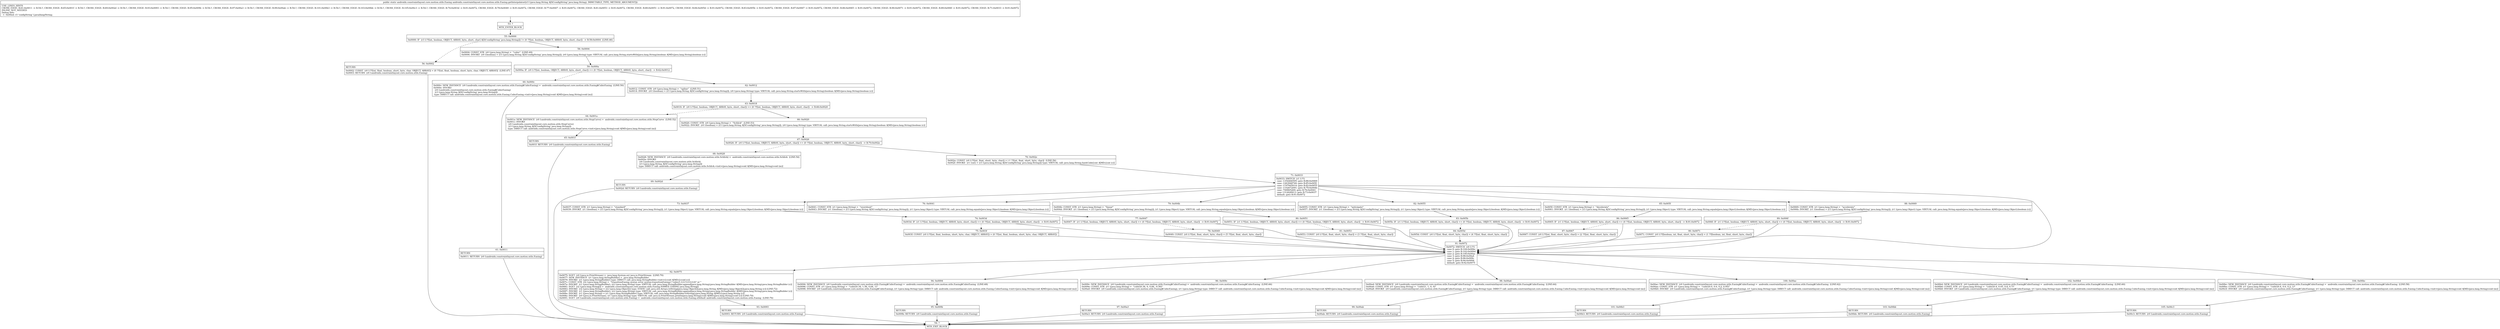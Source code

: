 digraph "CFG forandroidx.constraintlayout.core.motion.utils.Easing.getInterpolator(Ljava\/lang\/String;)Landroidx\/constraintlayout\/core\/motion\/utils\/Easing;" {
Node_53 [shape=record,label="{53\:\ ?|MTH_ENTER_BLOCK\l}"];
Node_55 [shape=record,label="{55\:\ 0x0000|0x0000: IF  (r3 I:??[int, boolean, OBJECT, ARRAY, byte, short, char] A[D('configString' java.lang.String)]) != (0 ??[int, boolean, OBJECT, ARRAY, byte, short, char])  \-\> B:58:0x0004  (LINE:46)\l}"];
Node_56 [shape=record,label="{56\:\ 0x0002|RETURN\l|0x0002: CONST  (r0 I:??[int, float, boolean, short, byte, char, OBJECT, ARRAY]) = (0 ??[int, float, boolean, short, byte, char, OBJECT, ARRAY])  (LINE:47)\l0x0003: RETURN  (r0 I:androidx.constraintlayout.core.motion.utils.Easing) \l}"];
Node_54 [shape=record,label="{54\:\ ?|MTH_EXIT_BLOCK\l}"];
Node_58 [shape=record,label="{58\:\ 0x0004|0x0004: CONST_STR  (r0 I:java.lang.String) =  \"cubic\"  (LINE:49)\l0x0006: INVOKE  (r0 I:boolean) = (r3 I:java.lang.String A[D('configString' java.lang.String)]), (r0 I:java.lang.String) type: VIRTUAL call: java.lang.String.startsWith(java.lang.String):boolean A[MD:(java.lang.String):boolean (c)]\l}"];
Node_59 [shape=record,label="{59\:\ 0x000a|0x000a: IF  (r0 I:??[int, boolean, OBJECT, ARRAY, byte, short, char]) == (0 ??[int, boolean, OBJECT, ARRAY, byte, short, char])  \-\> B:62:0x0012 \l}"];
Node_60 [shape=record,label="{60\:\ 0x000c|0x000c: NEW_INSTANCE  (r0 I:androidx.constraintlayout.core.motion.utils.Easing$CubicEasing) =  androidx.constraintlayout.core.motion.utils.Easing$CubicEasing  (LINE:50)\l0x000e: INVOKE  \l  (r0 I:androidx.constraintlayout.core.motion.utils.Easing$CubicEasing)\l  (r3 I:java.lang.String A[D('configString' java.lang.String)])\l type: DIRECT call: androidx.constraintlayout.core.motion.utils.Easing.CubicEasing.\<init\>(java.lang.String):void A[MD:(java.lang.String):void (m)]\l}"];
Node_61 [shape=record,label="{61\:\ 0x0011|RETURN\l|0x0011: RETURN  (r0 I:androidx.constraintlayout.core.motion.utils.Easing) \l}"];
Node_62 [shape=record,label="{62\:\ 0x0012|0x0012: CONST_STR  (r0 I:java.lang.String) =  \"spline\"  (LINE:51)\l0x0014: INVOKE  (r0 I:boolean) = (r3 I:java.lang.String A[D('configString' java.lang.String)]), (r0 I:java.lang.String) type: VIRTUAL call: java.lang.String.startsWith(java.lang.String):boolean A[MD:(java.lang.String):boolean (c)]\l}"];
Node_63 [shape=record,label="{63\:\ 0x0018|0x0018: IF  (r0 I:??[int, boolean, OBJECT, ARRAY, byte, short, char]) == (0 ??[int, boolean, OBJECT, ARRAY, byte, short, char])  \-\> B:66:0x0020 \l}"];
Node_64 [shape=record,label="{64\:\ 0x001a|0x001a: NEW_INSTANCE  (r0 I:androidx.constraintlayout.core.motion.utils.StepCurve) =  androidx.constraintlayout.core.motion.utils.StepCurve  (LINE:52)\l0x001c: INVOKE  \l  (r0 I:androidx.constraintlayout.core.motion.utils.StepCurve)\l  (r3 I:java.lang.String A[D('configString' java.lang.String)])\l type: DIRECT call: androidx.constraintlayout.core.motion.utils.StepCurve.\<init\>(java.lang.String):void A[MD:(java.lang.String):void (m)]\l}"];
Node_65 [shape=record,label="{65\:\ 0x001f|RETURN\l|0x001f: RETURN  (r0 I:androidx.constraintlayout.core.motion.utils.Easing) \l}"];
Node_66 [shape=record,label="{66\:\ 0x0020|0x0020: CONST_STR  (r0 I:java.lang.String) =  \"Schlick\"  (LINE:53)\l0x0022: INVOKE  (r0 I:boolean) = (r3 I:java.lang.String A[D('configString' java.lang.String)]), (r0 I:java.lang.String) type: VIRTUAL call: java.lang.String.startsWith(java.lang.String):boolean A[MD:(java.lang.String):boolean (c)]\l}"];
Node_67 [shape=record,label="{67\:\ 0x0026|0x0026: IF  (r0 I:??[int, boolean, OBJECT, ARRAY, byte, short, char]) == (0 ??[int, boolean, OBJECT, ARRAY, byte, short, char])  \-\> B:70:0x002e \l}"];
Node_68 [shape=record,label="{68\:\ 0x0028|0x0028: NEW_INSTANCE  (r0 I:androidx.constraintlayout.core.motion.utils.Schlick) =  androidx.constraintlayout.core.motion.utils.Schlick  (LINE:54)\l0x002a: INVOKE  \l  (r0 I:androidx.constraintlayout.core.motion.utils.Schlick)\l  (r3 I:java.lang.String A[D('configString' java.lang.String)])\l type: DIRECT call: androidx.constraintlayout.core.motion.utils.Schlick.\<init\>(java.lang.String):void A[MD:(java.lang.String):void (m)]\l}"];
Node_69 [shape=record,label="{69\:\ 0x002d|RETURN\l|0x002d: RETURN  (r0 I:androidx.constraintlayout.core.motion.utils.Easing) \l}"];
Node_70 [shape=record,label="{70\:\ 0x002e|0x002e: CONST  (r0 I:??[int, float, short, byte, char]) = (\-1 ??[int, float, short, byte, char])  (LINE:56)\l0x002f: INVOKE  (r1 I:int) = (r3 I:java.lang.String A[D('configString' java.lang.String)]) type: VIRTUAL call: java.lang.String.hashCode():int A[MD:():int (c)]\l}"];
Node_71 [shape=record,label="{71\:\ 0x0033|0x0033: SWITCH  (r1 I:??)\l case \-1354466595: goto B:88:0x0069\l case \-1263948740: goto B:85:0x005f\l case \-1197605014: goto B:82:0x0055\l case \-1102672091: goto B:79:0x004b\l case \-749065269: goto B:76:0x0041\l case 1312628413: goto B:73:0x0037\l default: goto B:91:0x0072 \l}"];
Node_73 [shape=record,label="{73\:\ 0x0037|0x0037: CONST_STR  (r1 I:java.lang.String) =  \"standard\" \l0x0039: INVOKE  (r1 I:boolean) = (r3 I:java.lang.String A[D('configString' java.lang.String)]), (r1 I:java.lang.Object) type: VIRTUAL call: java.lang.String.equals(java.lang.Object):boolean A[MD:(java.lang.Object):boolean (c)]\l}"];
Node_74 [shape=record,label="{74\:\ 0x003d|0x003d: IF  (r1 I:??[int, boolean, OBJECT, ARRAY, byte, short, char]) == (0 ??[int, boolean, OBJECT, ARRAY, byte, short, char])  \-\> B:91:0x0072 \l}"];
Node_75 [shape=record,label="{75\:\ 0x003f|0x003f: CONST  (r0 I:??[int, float, boolean, short, byte, char, OBJECT, ARRAY]) = (0 ??[int, float, boolean, short, byte, char, OBJECT, ARRAY]) \l}"];
Node_76 [shape=record,label="{76\:\ 0x0041|0x0041: CONST_STR  (r1 I:java.lang.String) =  \"overshoot\" \l0x0043: INVOKE  (r1 I:boolean) = (r3 I:java.lang.String A[D('configString' java.lang.String)]), (r1 I:java.lang.Object) type: VIRTUAL call: java.lang.String.equals(java.lang.Object):boolean A[MD:(java.lang.Object):boolean (c)]\l}"];
Node_77 [shape=record,label="{77\:\ 0x0047|0x0047: IF  (r1 I:??[int, boolean, OBJECT, ARRAY, byte, short, char]) == (0 ??[int, boolean, OBJECT, ARRAY, byte, short, char])  \-\> B:91:0x0072 \l}"];
Node_78 [shape=record,label="{78\:\ 0x0049|0x0049: CONST  (r0 I:??[int, float, short, byte, char]) = (5 ??[int, float, short, byte, char]) \l}"];
Node_79 [shape=record,label="{79\:\ 0x004b|0x004b: CONST_STR  (r1 I:java.lang.String) =  \"linear\" \l0x004d: INVOKE  (r1 I:boolean) = (r3 I:java.lang.String A[D('configString' java.lang.String)]), (r1 I:java.lang.Object) type: VIRTUAL call: java.lang.String.equals(java.lang.Object):boolean A[MD:(java.lang.Object):boolean (c)]\l}"];
Node_80 [shape=record,label="{80\:\ 0x0051|0x0051: IF  (r1 I:??[int, boolean, OBJECT, ARRAY, byte, short, char]) == (0 ??[int, boolean, OBJECT, ARRAY, byte, short, char])  \-\> B:91:0x0072 \l}"];
Node_81 [shape=record,label="{81\:\ 0x0053|0x0053: CONST  (r0 I:??[int, float, short, byte, char]) = (3 ??[int, float, short, byte, char]) \l}"];
Node_82 [shape=record,label="{82\:\ 0x0055|0x0055: CONST_STR  (r1 I:java.lang.String) =  \"anticipate\" \l0x0057: INVOKE  (r1 I:boolean) = (r3 I:java.lang.String A[D('configString' java.lang.String)]), (r1 I:java.lang.Object) type: VIRTUAL call: java.lang.String.equals(java.lang.Object):boolean A[MD:(java.lang.Object):boolean (c)]\l}"];
Node_83 [shape=record,label="{83\:\ 0x005b|0x005b: IF  (r1 I:??[int, boolean, OBJECT, ARRAY, byte, short, char]) == (0 ??[int, boolean, OBJECT, ARRAY, byte, short, char])  \-\> B:91:0x0072 \l}"];
Node_84 [shape=record,label="{84\:\ 0x005d|0x005d: CONST  (r0 I:??[int, float, short, byte, char]) = (4 ??[int, float, short, byte, char]) \l}"];
Node_85 [shape=record,label="{85\:\ 0x005f|0x005f: CONST_STR  (r1 I:java.lang.String) =  \"decelerate\" \l0x0061: INVOKE  (r1 I:boolean) = (r3 I:java.lang.String A[D('configString' java.lang.String)]), (r1 I:java.lang.Object) type: VIRTUAL call: java.lang.String.equals(java.lang.Object):boolean A[MD:(java.lang.Object):boolean (c)]\l}"];
Node_86 [shape=record,label="{86\:\ 0x0065|0x0065: IF  (r1 I:??[int, boolean, OBJECT, ARRAY, byte, short, char]) == (0 ??[int, boolean, OBJECT, ARRAY, byte, short, char])  \-\> B:91:0x0072 \l}"];
Node_87 [shape=record,label="{87\:\ 0x0067|0x0067: CONST  (r0 I:??[int, float, short, byte, char]) = (2 ??[int, float, short, byte, char]) \l}"];
Node_88 [shape=record,label="{88\:\ 0x0069|0x0069: CONST_STR  (r1 I:java.lang.String) =  \"accelerate\" \l0x006b: INVOKE  (r1 I:boolean) = (r3 I:java.lang.String A[D('configString' java.lang.String)]), (r1 I:java.lang.Object) type: VIRTUAL call: java.lang.String.equals(java.lang.Object):boolean A[MD:(java.lang.Object):boolean (c)]\l}"];
Node_89 [shape=record,label="{89\:\ 0x006f|0x006f: IF  (r1 I:??[int, boolean, OBJECT, ARRAY, byte, short, char]) == (0 ??[int, boolean, OBJECT, ARRAY, byte, short, char])  \-\> B:91:0x0072 \l}"];
Node_90 [shape=record,label="{90\:\ 0x0071|0x0071: CONST  (r0 I:??[boolean, int, float, short, byte, char]) = (1 ??[boolean, int, float, short, byte, char]) \l}"];
Node_91 [shape=record,label="{91\:\ 0x0072|0x0072: SWITCH  (r0 I:??)\l case 0: goto B:104:0x00bc\l case 1: goto B:102:0x00b4\l case 2: goto B:100:0x00ac\l case 3: goto B:98:0x00a4\l case 4: goto B:96:0x009c\l case 5: goto B:94:0x0094\l default: goto B:92:0x0075 \l}"];
Node_92 [shape=record,label="{92\:\ 0x0075|0x0075: SGET  (r0 I:java.io.PrintStream) =  java.lang.System.err java.io.PrintStream  (LINE:70)\l0x0077: NEW_INSTANCE  (r1 I:java.lang.StringBuilder) =  java.lang.StringBuilder \l0x0079: INVOKE  (r1 I:java.lang.StringBuilder) type: DIRECT call: java.lang.StringBuilder.\<init\>():void A[MD:():void (c)]\l0x007c: CONST_STR  (r2 I:java.lang.String) =  \"transitionEasing syntax error syntax:transitionEasing=\"cubic(1.0,0.5,0.0,0.6)\" or \" \l0x007e: INVOKE  (r1 I:java.lang.StringBuilder), (r2 I:java.lang.String) type: VIRTUAL call: java.lang.StringBuilder.append(java.lang.String):java.lang.StringBuilder A[MD:(java.lang.String):java.lang.StringBuilder (c)]\l0x0081: SGET  (r2 I:java.lang.String[]) =  androidx.constraintlayout.core.motion.utils.Easing.NAMED_EASING java.lang.String[] \l0x0083: INVOKE  (r2 I:java.lang.String) = (r2 I:java.lang.Object[]) type: STATIC call: java.util.Arrays.toString(java.lang.Object[]):java.lang.String A[MD:(java.lang.Object[]):java.lang.String (c)] (LINE:72)\l0x0087: INVOKE  (r1 I:java.lang.StringBuilder), (r2 I:java.lang.String) type: VIRTUAL call: java.lang.StringBuilder.append(java.lang.String):java.lang.StringBuilder A[MD:(java.lang.String):java.lang.StringBuilder (c)]\l0x008a: INVOKE  (r1 I:java.lang.String) = (r1 I:java.lang.StringBuilder) type: VIRTUAL call: java.lang.StringBuilder.toString():java.lang.String A[MD:():java.lang.String (c)]\l0x008e: INVOKE  (r0 I:java.io.PrintStream), (r1 I:java.lang.String) type: VIRTUAL call: java.io.PrintStream.println(java.lang.String):void A[MD:(java.lang.String):void (c)] (LINE:70)\l0x0091: SGET  (r0 I:androidx.constraintlayout.core.motion.utils.Easing) =  androidx.constraintlayout.core.motion.utils.Easing.sDefault androidx.constraintlayout.core.motion.utils.Easing  (LINE:76)\l}"];
Node_93 [shape=record,label="{93\:\ 0x0093|RETURN\l|0x0093: RETURN  (r0 I:androidx.constraintlayout.core.motion.utils.Easing) \l}"];
Node_94 [shape=record,label="{94\:\ 0x0094|0x0094: NEW_INSTANCE  (r0 I:androidx.constraintlayout.core.motion.utils.Easing$CubicEasing) =  androidx.constraintlayout.core.motion.utils.Easing$CubicEasing  (LINE:68)\l0x0096: CONST_STR  (r1 I:java.lang.String) =  \"cubic(0.34, 1.56, 0.64, 1)\" \l0x0098: INVOKE  (r0 I:androidx.constraintlayout.core.motion.utils.Easing$CubicEasing), (r1 I:java.lang.String) type: DIRECT call: androidx.constraintlayout.core.motion.utils.Easing.CubicEasing.\<init\>(java.lang.String):void A[MD:(java.lang.String):void (m)]\l}"];
Node_95 [shape=record,label="{95\:\ 0x009b|RETURN\l|0x009b: RETURN  (r0 I:androidx.constraintlayout.core.motion.utils.Easing) \l}"];
Node_96 [shape=record,label="{96\:\ 0x009c|0x009c: NEW_INSTANCE  (r0 I:androidx.constraintlayout.core.motion.utils.Easing$CubicEasing) =  androidx.constraintlayout.core.motion.utils.Easing$CubicEasing  (LINE:66)\l0x009e: CONST_STR  (r1 I:java.lang.String) =  \"cubic(0.36, 0, 0.66, \-0.56)\" \l0x00a0: INVOKE  (r0 I:androidx.constraintlayout.core.motion.utils.Easing$CubicEasing), (r1 I:java.lang.String) type: DIRECT call: androidx.constraintlayout.core.motion.utils.Easing.CubicEasing.\<init\>(java.lang.String):void A[MD:(java.lang.String):void (m)]\l}"];
Node_97 [shape=record,label="{97\:\ 0x00a3|RETURN\l|0x00a3: RETURN  (r0 I:androidx.constraintlayout.core.motion.utils.Easing) \l}"];
Node_98 [shape=record,label="{98\:\ 0x00a4|0x00a4: NEW_INSTANCE  (r0 I:androidx.constraintlayout.core.motion.utils.Easing$CubicEasing) =  androidx.constraintlayout.core.motion.utils.Easing$CubicEasing  (LINE:64)\l0x00a6: CONST_STR  (r1 I:java.lang.String) =  \"cubic(1, 1, 0, 0)\" \l0x00a8: INVOKE  (r0 I:androidx.constraintlayout.core.motion.utils.Easing$CubicEasing), (r1 I:java.lang.String) type: DIRECT call: androidx.constraintlayout.core.motion.utils.Easing.CubicEasing.\<init\>(java.lang.String):void A[MD:(java.lang.String):void (m)]\l}"];
Node_99 [shape=record,label="{99\:\ 0x00ab|RETURN\l|0x00ab: RETURN  (r0 I:androidx.constraintlayout.core.motion.utils.Easing) \l}"];
Node_100 [shape=record,label="{100\:\ 0x00ac|0x00ac: NEW_INSTANCE  (r0 I:androidx.constraintlayout.core.motion.utils.Easing$CubicEasing) =  androidx.constraintlayout.core.motion.utils.Easing$CubicEasing  (LINE:62)\l0x00ae: CONST_STR  (r1 I:java.lang.String) =  \"cubic(0.0, 0.0, 0.2, 0.95)\" \l0x00b0: INVOKE  (r0 I:androidx.constraintlayout.core.motion.utils.Easing$CubicEasing), (r1 I:java.lang.String) type: DIRECT call: androidx.constraintlayout.core.motion.utils.Easing.CubicEasing.\<init\>(java.lang.String):void A[MD:(java.lang.String):void (m)]\l}"];
Node_101 [shape=record,label="{101\:\ 0x00b3|RETURN\l|0x00b3: RETURN  (r0 I:androidx.constraintlayout.core.motion.utils.Easing) \l}"];
Node_102 [shape=record,label="{102\:\ 0x00b4|0x00b4: NEW_INSTANCE  (r0 I:androidx.constraintlayout.core.motion.utils.Easing$CubicEasing) =  androidx.constraintlayout.core.motion.utils.Easing$CubicEasing  (LINE:60)\l0x00b6: CONST_STR  (r1 I:java.lang.String) =  \"cubic(0.4, 0.05, 0.8, 0.7)\" \l0x00b8: INVOKE  (r0 I:androidx.constraintlayout.core.motion.utils.Easing$CubicEasing), (r1 I:java.lang.String) type: DIRECT call: androidx.constraintlayout.core.motion.utils.Easing.CubicEasing.\<init\>(java.lang.String):void A[MD:(java.lang.String):void (m)]\l}"];
Node_103 [shape=record,label="{103\:\ 0x00bb|RETURN\l|0x00bb: RETURN  (r0 I:androidx.constraintlayout.core.motion.utils.Easing) \l}"];
Node_104 [shape=record,label="{104\:\ 0x00bc|0x00bc: NEW_INSTANCE  (r0 I:androidx.constraintlayout.core.motion.utils.Easing$CubicEasing) =  androidx.constraintlayout.core.motion.utils.Easing$CubicEasing  (LINE:58)\l0x00be: CONST_STR  (r1 I:java.lang.String) =  \"cubic(0.4, 0.0, 0.2, 1)\" \l0x00c0: INVOKE  (r0 I:androidx.constraintlayout.core.motion.utils.Easing$CubicEasing), (r1 I:java.lang.String) type: DIRECT call: androidx.constraintlayout.core.motion.utils.Easing.CubicEasing.\<init\>(java.lang.String):void A[MD:(java.lang.String):void (m)]\l}"];
Node_105 [shape=record,label="{105\:\ 0x00c3|RETURN\l|0x00c3: RETURN  (r0 I:androidx.constraintlayout.core.motion.utils.Easing) \l}"];
MethodNode[shape=record,label="{public static androidx.constraintlayout.core.motion.utils.Easing androidx.constraintlayout.core.motion.utils.Easing.getInterpolator((r3 I:java.lang.String A[D('configString' java.lang.String), IMMUTABLE_TYPE, METHOD_ARGUMENT]))  | USE_LINES_HINTS\lCROSS_EDGE: B:61:0x0011 \-\> B:54:?, CROSS_EDGE: B:65:0x001f \-\> B:54:?, CROSS_EDGE: B:69:0x002d \-\> B:54:?, CROSS_EDGE: B:93:0x0093 \-\> B:54:?, CROSS_EDGE: B:95:0x009b \-\> B:54:?, CROSS_EDGE: B:97:0x00a3 \-\> B:54:?, CROSS_EDGE: B:99:0x00ab \-\> B:54:?, CROSS_EDGE: B:101:0x00b3 \-\> B:54:?, CROSS_EDGE: B:103:0x00bb \-\> B:54:?, CROSS_EDGE: B:105:0x00c3 \-\> B:54:?, CROSS_EDGE: B:74:0x003d \-\> B:91:0x0072, CROSS_EDGE: B:78:0x0049 \-\> B:91:0x0072, CROSS_EDGE: B:77:0x0047 \-\> B:91:0x0072, CROSS_EDGE: B:81:0x0053 \-\> B:91:0x0072, CROSS_EDGE: B:80:0x0051 \-\> B:91:0x0072, CROSS_EDGE: B:84:0x005d \-\> B:91:0x0072, CROSS_EDGE: B:83:0x005b \-\> B:91:0x0072, CROSS_EDGE: B:87:0x0067 \-\> B:91:0x0072, CROSS_EDGE: B:86:0x0065 \-\> B:91:0x0072, CROSS_EDGE: B:90:0x0071 \-\> B:91:0x0072, CROSS_EDGE: B:89:0x006f \-\> B:91:0x0072, CROSS_EDGE: B:71:0x0033 \-\> B:91:0x0072\lINLINE_NOT_NEEDED\lDebug Info:\l  \-1 \-0x00ed: r3 'configString' Ljava\/lang\/String;\l}"];
MethodNode -> Node_53;Node_53 -> Node_55;
Node_55 -> Node_56[style=dashed];
Node_55 -> Node_58;
Node_56 -> Node_54;
Node_58 -> Node_59;
Node_59 -> Node_60[style=dashed];
Node_59 -> Node_62;
Node_60 -> Node_61;
Node_61 -> Node_54;
Node_62 -> Node_63;
Node_63 -> Node_64[style=dashed];
Node_63 -> Node_66;
Node_64 -> Node_65;
Node_65 -> Node_54;
Node_66 -> Node_67;
Node_67 -> Node_68[style=dashed];
Node_67 -> Node_70;
Node_68 -> Node_69;
Node_69 -> Node_54;
Node_70 -> Node_71;
Node_71 -> Node_73;
Node_71 -> Node_76;
Node_71 -> Node_79;
Node_71 -> Node_82;
Node_71 -> Node_85;
Node_71 -> Node_88;
Node_71 -> Node_91;
Node_73 -> Node_74;
Node_74 -> Node_75[style=dashed];
Node_74 -> Node_91;
Node_75 -> Node_91;
Node_76 -> Node_77;
Node_77 -> Node_78[style=dashed];
Node_77 -> Node_91;
Node_78 -> Node_91;
Node_79 -> Node_80;
Node_80 -> Node_81[style=dashed];
Node_80 -> Node_91;
Node_81 -> Node_91;
Node_82 -> Node_83;
Node_83 -> Node_84[style=dashed];
Node_83 -> Node_91;
Node_84 -> Node_91;
Node_85 -> Node_86;
Node_86 -> Node_87[style=dashed];
Node_86 -> Node_91;
Node_87 -> Node_91;
Node_88 -> Node_89;
Node_89 -> Node_90[style=dashed];
Node_89 -> Node_91;
Node_90 -> Node_91;
Node_91 -> Node_92;
Node_91 -> Node_94;
Node_91 -> Node_96;
Node_91 -> Node_98;
Node_91 -> Node_100;
Node_91 -> Node_102;
Node_91 -> Node_104;
Node_92 -> Node_93;
Node_93 -> Node_54;
Node_94 -> Node_95;
Node_95 -> Node_54;
Node_96 -> Node_97;
Node_97 -> Node_54;
Node_98 -> Node_99;
Node_99 -> Node_54;
Node_100 -> Node_101;
Node_101 -> Node_54;
Node_102 -> Node_103;
Node_103 -> Node_54;
Node_104 -> Node_105;
Node_105 -> Node_54;
}

